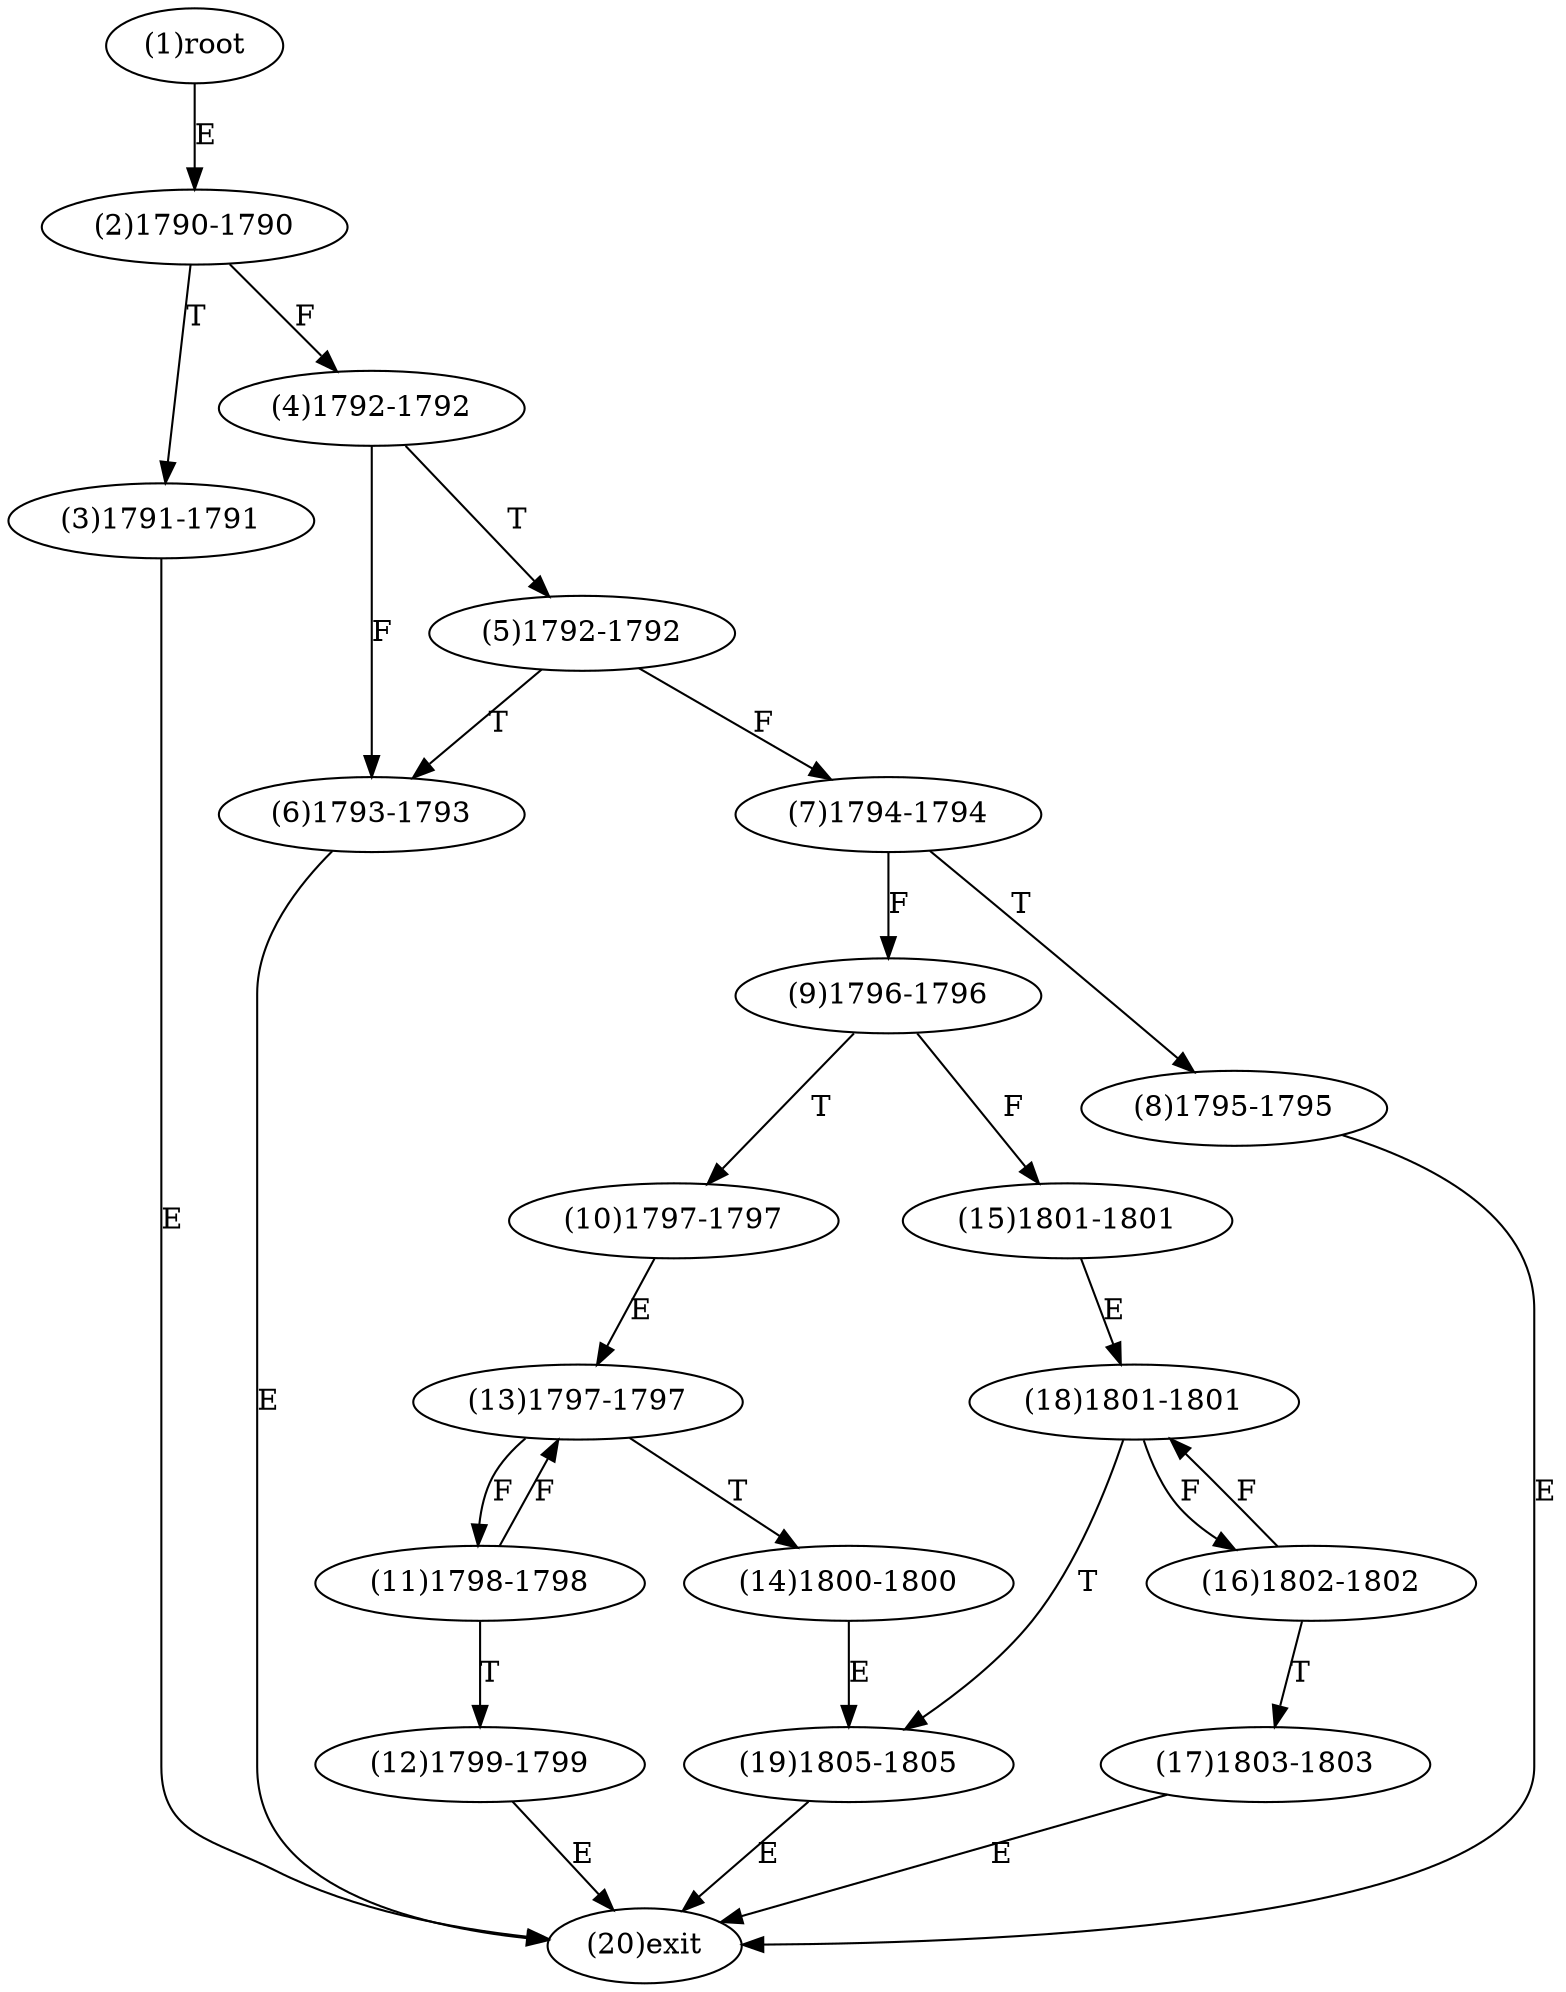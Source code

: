 digraph "" { 
1[ label="(1)root"];
2[ label="(2)1790-1790"];
3[ label="(3)1791-1791"];
4[ label="(4)1792-1792"];
5[ label="(5)1792-1792"];
6[ label="(6)1793-1793"];
7[ label="(7)1794-1794"];
8[ label="(8)1795-1795"];
9[ label="(9)1796-1796"];
10[ label="(10)1797-1797"];
11[ label="(11)1798-1798"];
12[ label="(12)1799-1799"];
13[ label="(13)1797-1797"];
14[ label="(14)1800-1800"];
15[ label="(15)1801-1801"];
17[ label="(17)1803-1803"];
16[ label="(16)1802-1802"];
19[ label="(19)1805-1805"];
18[ label="(18)1801-1801"];
20[ label="(20)exit"];
1->2[ label="E"];
2->4[ label="F"];
2->3[ label="T"];
3->20[ label="E"];
4->6[ label="F"];
4->5[ label="T"];
5->7[ label="F"];
5->6[ label="T"];
6->20[ label="E"];
7->9[ label="F"];
7->8[ label="T"];
8->20[ label="E"];
9->15[ label="F"];
9->10[ label="T"];
10->13[ label="E"];
11->13[ label="F"];
11->12[ label="T"];
12->20[ label="E"];
13->11[ label="F"];
13->14[ label="T"];
14->19[ label="E"];
15->18[ label="E"];
16->18[ label="F"];
16->17[ label="T"];
17->20[ label="E"];
18->16[ label="F"];
18->19[ label="T"];
19->20[ label="E"];
}